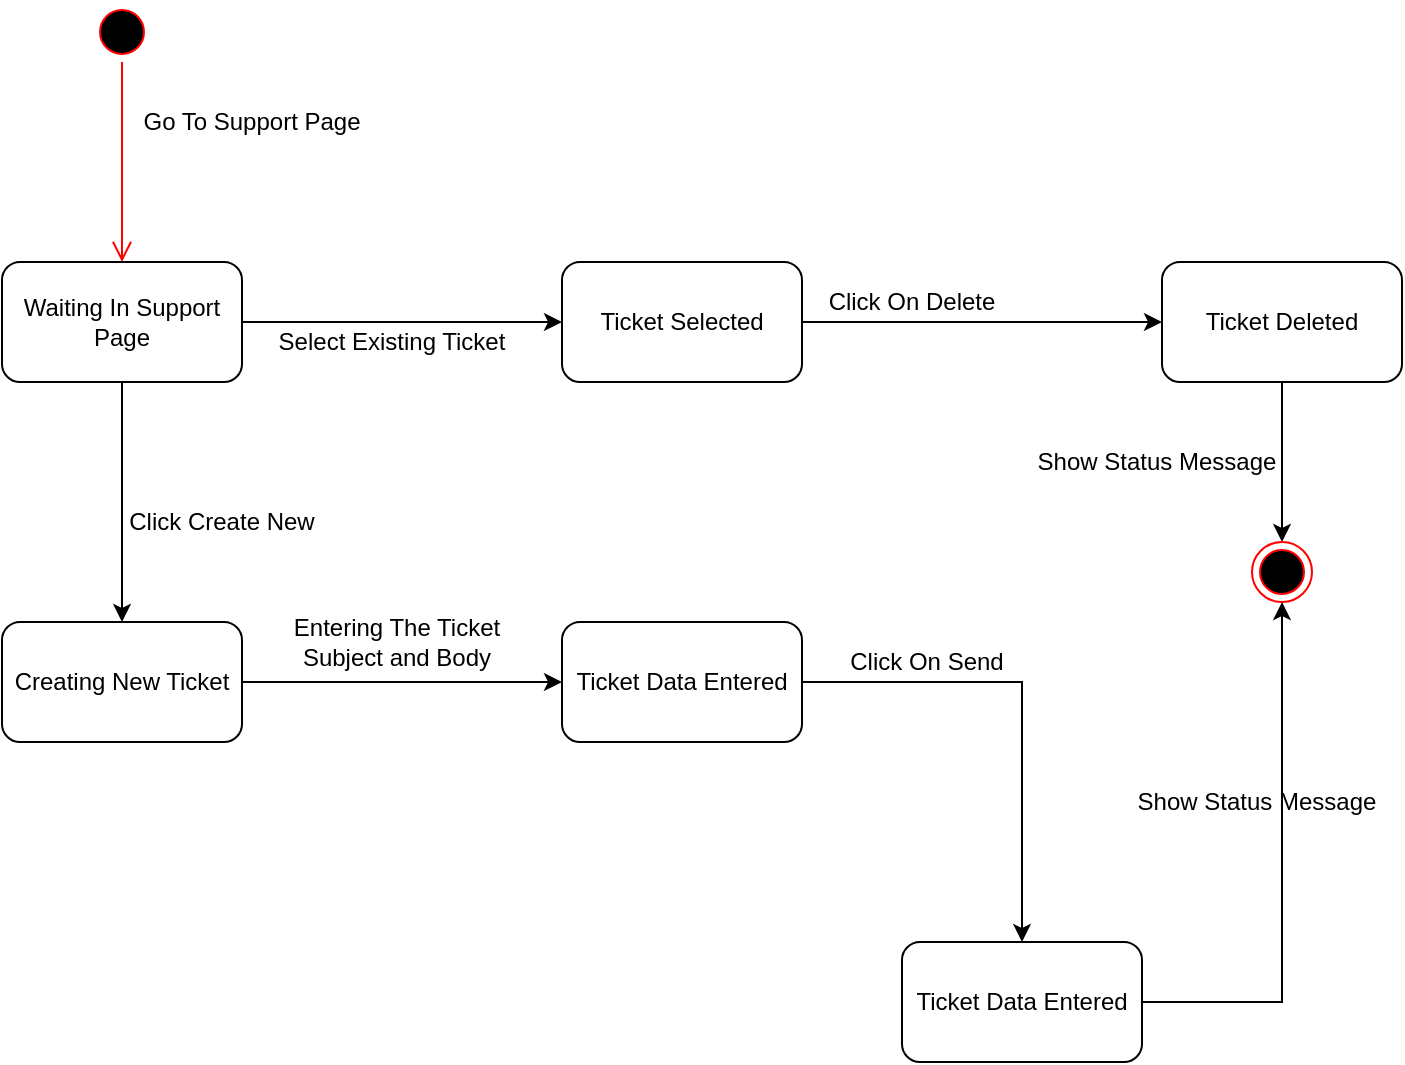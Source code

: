 <mxfile version="12.4.2" type="github" pages="1">
  <diagram id="lWWkJjP1WQ8fYyyUpwnd" name="Page-1">
    <mxGraphModel dx="1038" dy="548" grid="1" gridSize="10" guides="1" tooltips="1" connect="1" arrows="1" fold="1" page="1" pageScale="1" pageWidth="850" pageHeight="1100" math="0" shadow="0">
      <root>
        <mxCell id="0"/>
        <mxCell id="1" parent="0"/>
        <mxCell id="SIbpzphKHmyDt8aisj-v-1" value="" style="ellipse;html=1;shape=startState;fillColor=#000000;strokeColor=#ff0000;" vertex="1" parent="1">
          <mxGeometry x="125" y="110" width="30" height="30" as="geometry"/>
        </mxCell>
        <mxCell id="SIbpzphKHmyDt8aisj-v-2" value="" style="edgeStyle=orthogonalEdgeStyle;html=1;verticalAlign=bottom;endArrow=open;endSize=8;strokeColor=#ff0000;" edge="1" source="SIbpzphKHmyDt8aisj-v-1" parent="1" target="SIbpzphKHmyDt8aisj-v-4">
          <mxGeometry relative="1" as="geometry">
            <mxPoint x="140" y="200" as="targetPoint"/>
          </mxGeometry>
        </mxCell>
        <mxCell id="SIbpzphKHmyDt8aisj-v-7" value="" style="edgeStyle=orthogonalEdgeStyle;rounded=0;orthogonalLoop=1;jettySize=auto;html=1;" edge="1" parent="1" source="SIbpzphKHmyDt8aisj-v-4" target="SIbpzphKHmyDt8aisj-v-6">
          <mxGeometry relative="1" as="geometry"/>
        </mxCell>
        <mxCell id="SIbpzphKHmyDt8aisj-v-9" value="" style="edgeStyle=orthogonalEdgeStyle;rounded=0;orthogonalLoop=1;jettySize=auto;html=1;" edge="1" parent="1" source="SIbpzphKHmyDt8aisj-v-4" target="SIbpzphKHmyDt8aisj-v-8">
          <mxGeometry relative="1" as="geometry"/>
        </mxCell>
        <mxCell id="SIbpzphKHmyDt8aisj-v-4" value="Waiting In Support Page" style="rounded=1;whiteSpace=wrap;html=1;" vertex="1" parent="1">
          <mxGeometry x="80" y="240" width="120" height="60" as="geometry"/>
        </mxCell>
        <mxCell id="SIbpzphKHmyDt8aisj-v-14" value="" style="edgeStyle=orthogonalEdgeStyle;rounded=0;orthogonalLoop=1;jettySize=auto;html=1;" edge="1" parent="1" source="SIbpzphKHmyDt8aisj-v-8" target="SIbpzphKHmyDt8aisj-v-13">
          <mxGeometry relative="1" as="geometry"/>
        </mxCell>
        <mxCell id="SIbpzphKHmyDt8aisj-v-8" value="Ticket Selected" style="rounded=1;whiteSpace=wrap;html=1;" vertex="1" parent="1">
          <mxGeometry x="360" y="240" width="120" height="60" as="geometry"/>
        </mxCell>
        <mxCell id="SIbpzphKHmyDt8aisj-v-19" value="" style="edgeStyle=orthogonalEdgeStyle;rounded=0;orthogonalLoop=1;jettySize=auto;html=1;" edge="1" parent="1" source="SIbpzphKHmyDt8aisj-v-13">
          <mxGeometry relative="1" as="geometry">
            <mxPoint x="720" y="380" as="targetPoint"/>
          </mxGeometry>
        </mxCell>
        <mxCell id="SIbpzphKHmyDt8aisj-v-13" value="Ticket Deleted" style="rounded=1;whiteSpace=wrap;html=1;" vertex="1" parent="1">
          <mxGeometry x="660" y="240" width="120" height="60" as="geometry"/>
        </mxCell>
        <mxCell id="SIbpzphKHmyDt8aisj-v-17" value="" style="edgeStyle=orthogonalEdgeStyle;rounded=0;orthogonalLoop=1;jettySize=auto;html=1;entryX=0;entryY=0.5;entryDx=0;entryDy=0;" edge="1" parent="1" source="SIbpzphKHmyDt8aisj-v-6" target="SIbpzphKHmyDt8aisj-v-23">
          <mxGeometry relative="1" as="geometry">
            <mxPoint x="320" y="450" as="targetPoint"/>
          </mxGeometry>
        </mxCell>
        <mxCell id="SIbpzphKHmyDt8aisj-v-6" value="Creating New Ticket" style="rounded=1;whiteSpace=wrap;html=1;" vertex="1" parent="1">
          <mxGeometry x="80" y="420" width="120" height="60" as="geometry"/>
        </mxCell>
        <mxCell id="SIbpzphKHmyDt8aisj-v-27" value="" style="edgeStyle=orthogonalEdgeStyle;rounded=0;orthogonalLoop=1;jettySize=auto;html=1;" edge="1" parent="1" source="SIbpzphKHmyDt8aisj-v-23" target="SIbpzphKHmyDt8aisj-v-26">
          <mxGeometry relative="1" as="geometry"/>
        </mxCell>
        <mxCell id="SIbpzphKHmyDt8aisj-v-23" value="Ticket Data Entered" style="rounded=1;whiteSpace=wrap;html=1;" vertex="1" parent="1">
          <mxGeometry x="360" y="420" width="120" height="60" as="geometry"/>
        </mxCell>
        <mxCell id="SIbpzphKHmyDt8aisj-v-32" value="" style="edgeStyle=orthogonalEdgeStyle;rounded=0;orthogonalLoop=1;jettySize=auto;html=1;entryX=0.5;entryY=1;entryDx=0;entryDy=0;" edge="1" parent="1" source="SIbpzphKHmyDt8aisj-v-26" target="SIbpzphKHmyDt8aisj-v-20">
          <mxGeometry relative="1" as="geometry">
            <mxPoint x="700" y="610" as="targetPoint"/>
          </mxGeometry>
        </mxCell>
        <mxCell id="SIbpzphKHmyDt8aisj-v-26" value="Ticket Data Entered" style="rounded=1;whiteSpace=wrap;html=1;" vertex="1" parent="1">
          <mxGeometry x="530" y="580" width="120" height="60" as="geometry"/>
        </mxCell>
        <mxCell id="SIbpzphKHmyDt8aisj-v-5" value="Go To Support Page" style="text;html=1;strokeColor=none;fillColor=none;align=center;verticalAlign=middle;whiteSpace=wrap;rounded=0;" vertex="1" parent="1">
          <mxGeometry x="120" y="160" width="170" height="20" as="geometry"/>
        </mxCell>
        <mxCell id="SIbpzphKHmyDt8aisj-v-10" value="Select Existing Ticket" style="text;html=1;strokeColor=none;fillColor=none;align=center;verticalAlign=middle;whiteSpace=wrap;rounded=0;" vertex="1" parent="1">
          <mxGeometry x="210" y="270" width="130" height="20" as="geometry"/>
        </mxCell>
        <mxCell id="SIbpzphKHmyDt8aisj-v-12" value="Click Create New" style="text;html=1;strokeColor=none;fillColor=none;align=center;verticalAlign=middle;whiteSpace=wrap;rounded=0;" vertex="1" parent="1">
          <mxGeometry x="125" y="360" width="130" height="20" as="geometry"/>
        </mxCell>
        <mxCell id="SIbpzphKHmyDt8aisj-v-15" value="Click On Delete" style="text;html=1;strokeColor=none;fillColor=none;align=center;verticalAlign=middle;whiteSpace=wrap;rounded=0;" vertex="1" parent="1">
          <mxGeometry x="470" y="250" width="130" height="20" as="geometry"/>
        </mxCell>
        <mxCell id="SIbpzphKHmyDt8aisj-v-20" value="" style="ellipse;html=1;shape=endState;fillColor=#000000;strokeColor=#ff0000;" vertex="1" parent="1">
          <mxGeometry x="705" y="380" width="30" height="30" as="geometry"/>
        </mxCell>
        <mxCell id="SIbpzphKHmyDt8aisj-v-21" value="Show Status Message" style="text;html=1;strokeColor=none;fillColor=none;align=center;verticalAlign=middle;whiteSpace=wrap;rounded=0;" vertex="1" parent="1">
          <mxGeometry x="590" y="330" width="135" height="20" as="geometry"/>
        </mxCell>
        <mxCell id="SIbpzphKHmyDt8aisj-v-22" value="Entering The Ticket Subject and Body" style="text;html=1;strokeColor=none;fillColor=none;align=center;verticalAlign=middle;whiteSpace=wrap;rounded=0;" vertex="1" parent="1">
          <mxGeometry x="210" y="420" width="135" height="20" as="geometry"/>
        </mxCell>
        <mxCell id="SIbpzphKHmyDt8aisj-v-28" value="Click On Send" style="text;html=1;strokeColor=none;fillColor=none;align=center;verticalAlign=middle;whiteSpace=wrap;rounded=0;" vertex="1" parent="1">
          <mxGeometry x="495" y="430" width="95" height="20" as="geometry"/>
        </mxCell>
        <mxCell id="SIbpzphKHmyDt8aisj-v-33" value="Show Status Message" style="text;html=1;strokeColor=none;fillColor=none;align=center;verticalAlign=middle;whiteSpace=wrap;rounded=0;" vertex="1" parent="1">
          <mxGeometry x="640" y="500" width="135" height="20" as="geometry"/>
        </mxCell>
      </root>
    </mxGraphModel>
  </diagram>
</mxfile>
